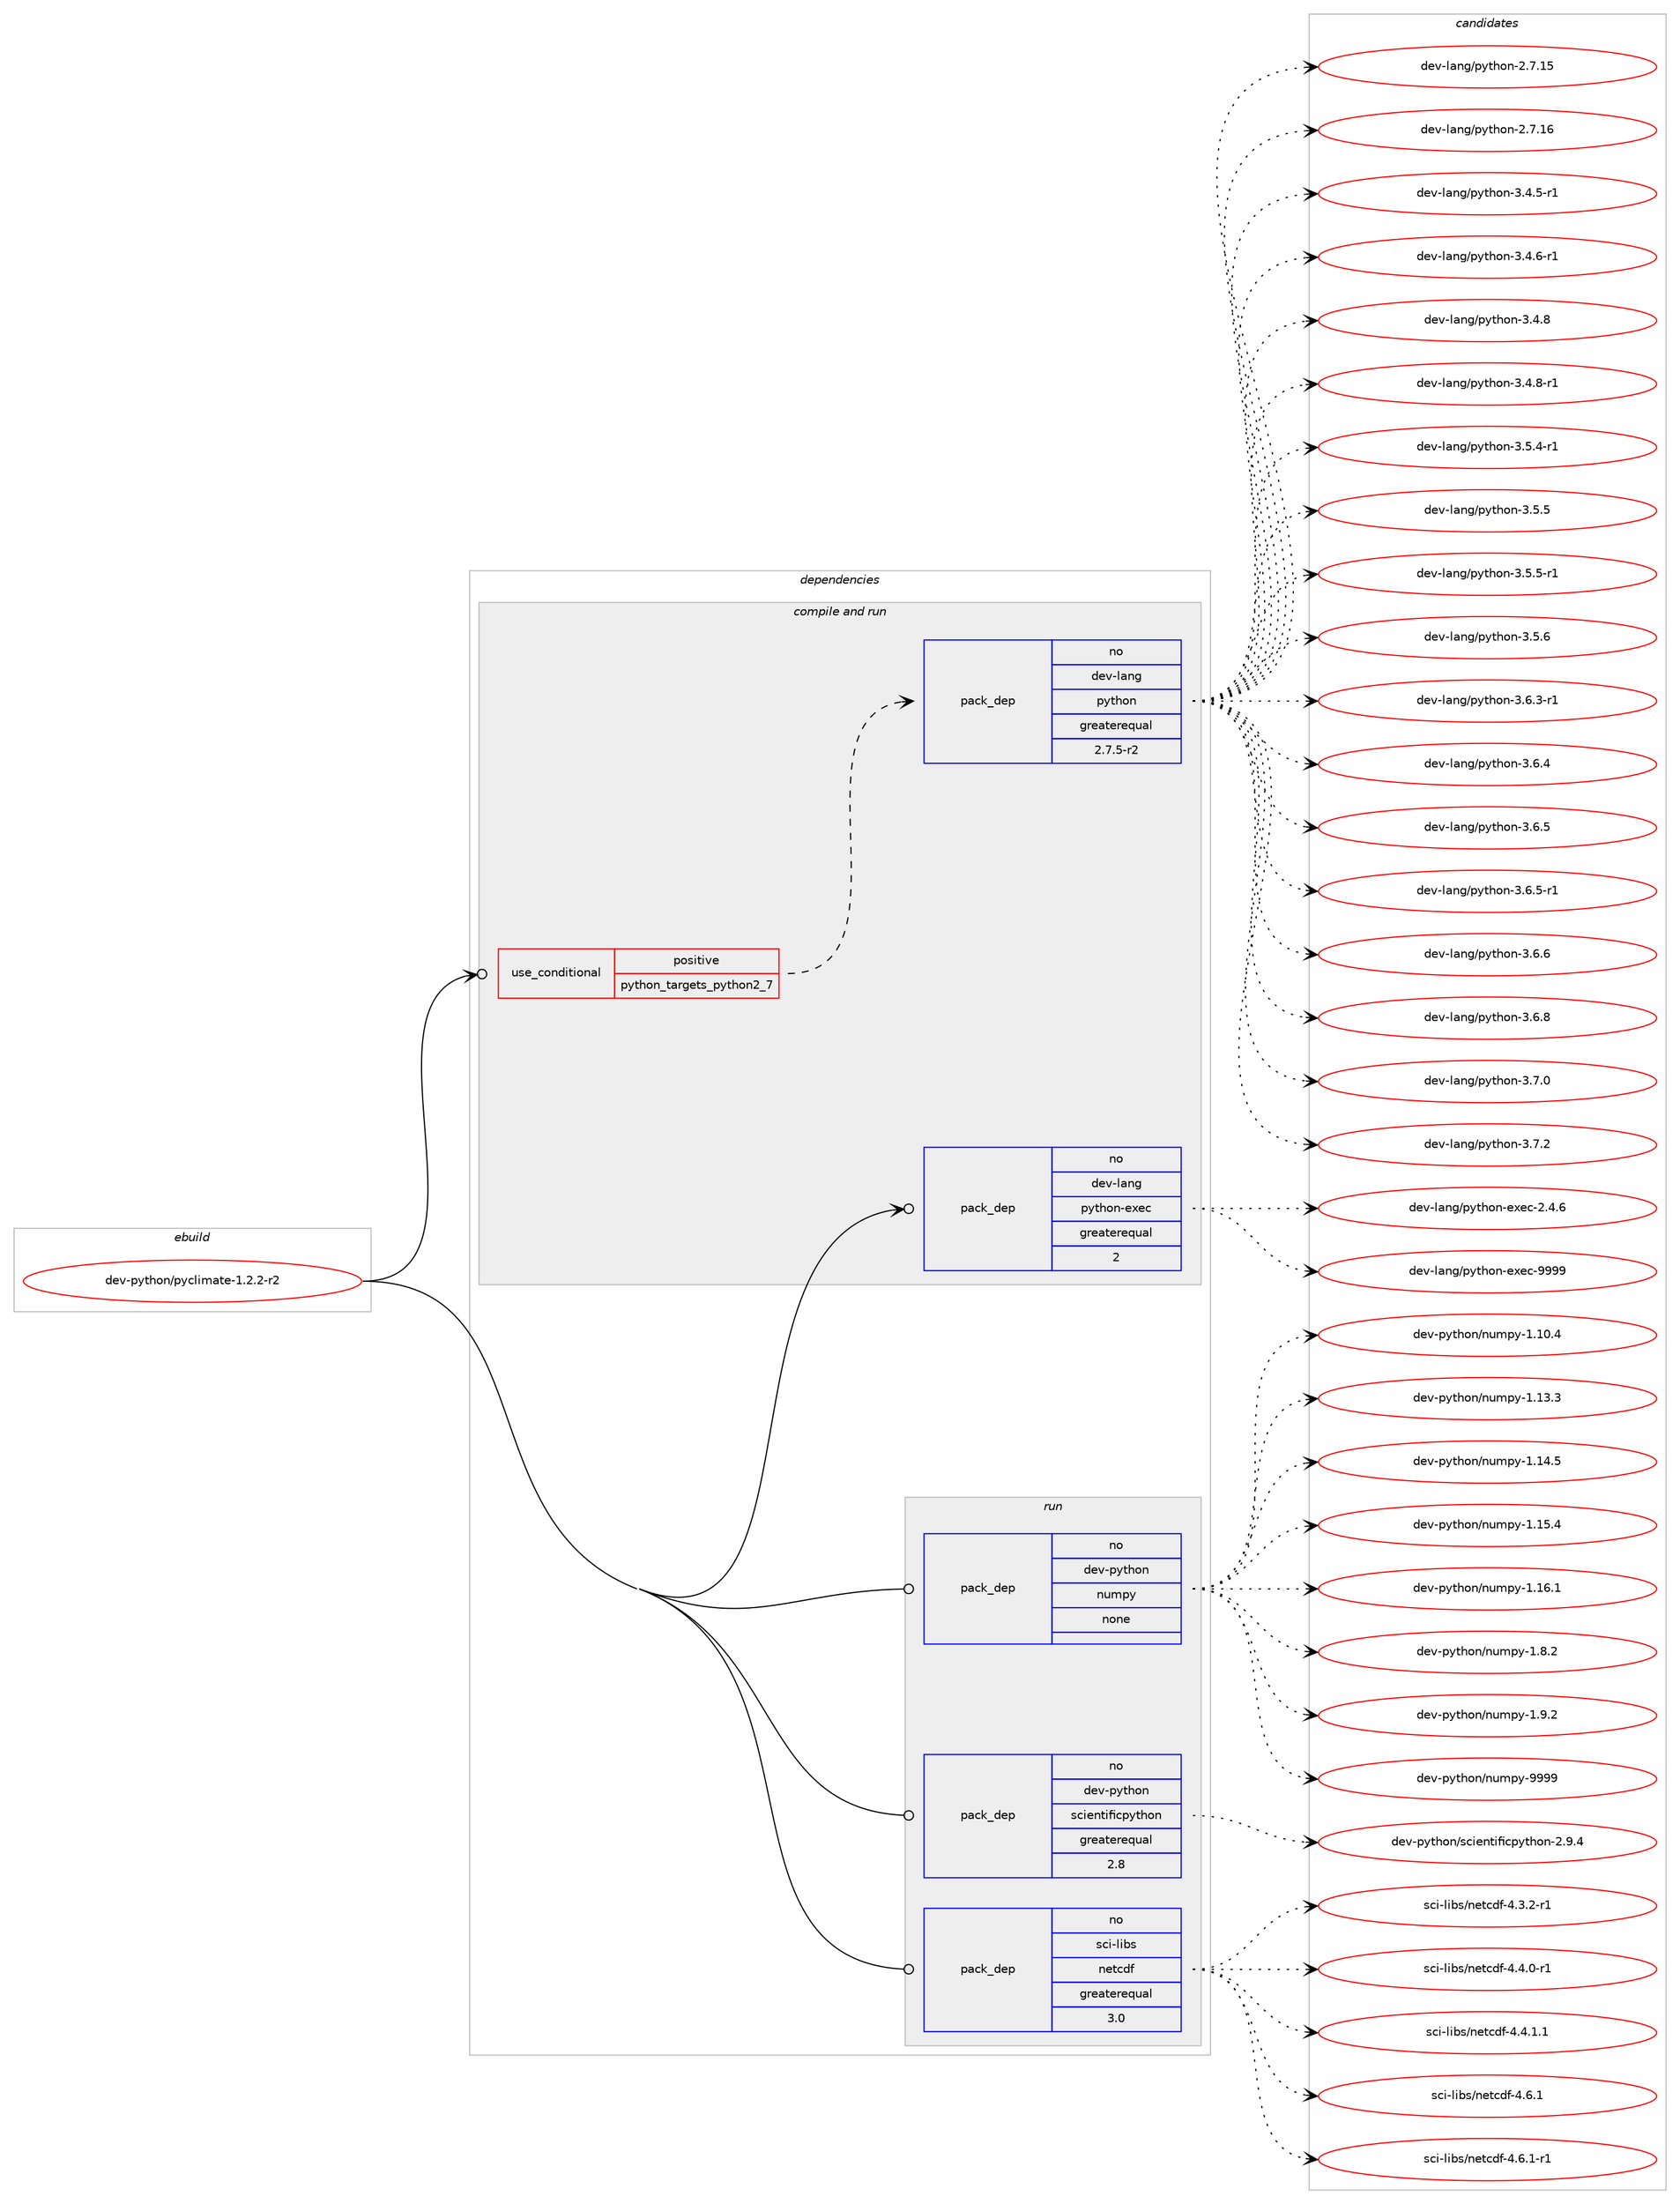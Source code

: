 digraph prolog {

# *************
# Graph options
# *************

newrank=true;
concentrate=true;
compound=true;
graph [rankdir=LR,fontname=Helvetica,fontsize=10,ranksep=1.5];#, ranksep=2.5, nodesep=0.2];
edge  [arrowhead=vee];
node  [fontname=Helvetica,fontsize=10];

# **********
# The ebuild
# **********

subgraph cluster_leftcol {
color=gray;
rank=same;
label=<<i>ebuild</i>>;
id [label="dev-python/pyclimate-1.2.2-r2", color=red, width=4, href="../dev-python/pyclimate-1.2.2-r2.svg"];
}

# ****************
# The dependencies
# ****************

subgraph cluster_midcol {
color=gray;
label=<<i>dependencies</i>>;
subgraph cluster_compile {
fillcolor="#eeeeee";
style=filled;
label=<<i>compile</i>>;
}
subgraph cluster_compileandrun {
fillcolor="#eeeeee";
style=filled;
label=<<i>compile and run</i>>;
subgraph cond380374 {
dependency1428080 [label=<<TABLE BORDER="0" CELLBORDER="1" CELLSPACING="0" CELLPADDING="4"><TR><TD ROWSPAN="3" CELLPADDING="10">use_conditional</TD></TR><TR><TD>positive</TD></TR><TR><TD>python_targets_python2_7</TD></TR></TABLE>>, shape=none, color=red];
subgraph pack1024392 {
dependency1428081 [label=<<TABLE BORDER="0" CELLBORDER="1" CELLSPACING="0" CELLPADDING="4" WIDTH="220"><TR><TD ROWSPAN="6" CELLPADDING="30">pack_dep</TD></TR><TR><TD WIDTH="110">no</TD></TR><TR><TD>dev-lang</TD></TR><TR><TD>python</TD></TR><TR><TD>greaterequal</TD></TR><TR><TD>2.7.5-r2</TD></TR></TABLE>>, shape=none, color=blue];
}
dependency1428080:e -> dependency1428081:w [weight=20,style="dashed",arrowhead="vee"];
}
id:e -> dependency1428080:w [weight=20,style="solid",arrowhead="odotvee"];
subgraph pack1024393 {
dependency1428082 [label=<<TABLE BORDER="0" CELLBORDER="1" CELLSPACING="0" CELLPADDING="4" WIDTH="220"><TR><TD ROWSPAN="6" CELLPADDING="30">pack_dep</TD></TR><TR><TD WIDTH="110">no</TD></TR><TR><TD>dev-lang</TD></TR><TR><TD>python-exec</TD></TR><TR><TD>greaterequal</TD></TR><TR><TD>2</TD></TR></TABLE>>, shape=none, color=blue];
}
id:e -> dependency1428082:w [weight=20,style="solid",arrowhead="odotvee"];
}
subgraph cluster_run {
fillcolor="#eeeeee";
style=filled;
label=<<i>run</i>>;
subgraph pack1024394 {
dependency1428083 [label=<<TABLE BORDER="0" CELLBORDER="1" CELLSPACING="0" CELLPADDING="4" WIDTH="220"><TR><TD ROWSPAN="6" CELLPADDING="30">pack_dep</TD></TR><TR><TD WIDTH="110">no</TD></TR><TR><TD>dev-python</TD></TR><TR><TD>numpy</TD></TR><TR><TD>none</TD></TR><TR><TD></TD></TR></TABLE>>, shape=none, color=blue];
}
id:e -> dependency1428083:w [weight=20,style="solid",arrowhead="odot"];
subgraph pack1024395 {
dependency1428084 [label=<<TABLE BORDER="0" CELLBORDER="1" CELLSPACING="0" CELLPADDING="4" WIDTH="220"><TR><TD ROWSPAN="6" CELLPADDING="30">pack_dep</TD></TR><TR><TD WIDTH="110">no</TD></TR><TR><TD>dev-python</TD></TR><TR><TD>scientificpython</TD></TR><TR><TD>greaterequal</TD></TR><TR><TD>2.8</TD></TR></TABLE>>, shape=none, color=blue];
}
id:e -> dependency1428084:w [weight=20,style="solid",arrowhead="odot"];
subgraph pack1024396 {
dependency1428085 [label=<<TABLE BORDER="0" CELLBORDER="1" CELLSPACING="0" CELLPADDING="4" WIDTH="220"><TR><TD ROWSPAN="6" CELLPADDING="30">pack_dep</TD></TR><TR><TD WIDTH="110">no</TD></TR><TR><TD>sci-libs</TD></TR><TR><TD>netcdf</TD></TR><TR><TD>greaterequal</TD></TR><TR><TD>3.0</TD></TR></TABLE>>, shape=none, color=blue];
}
id:e -> dependency1428085:w [weight=20,style="solid",arrowhead="odot"];
}
}

# **************
# The candidates
# **************

subgraph cluster_choices {
rank=same;
color=gray;
label=<<i>candidates</i>>;

subgraph choice1024392 {
color=black;
nodesep=1;
choice10010111845108971101034711212111610411111045504655464953 [label="dev-lang/python-2.7.15", color=red, width=4,href="../dev-lang/python-2.7.15.svg"];
choice10010111845108971101034711212111610411111045504655464954 [label="dev-lang/python-2.7.16", color=red, width=4,href="../dev-lang/python-2.7.16.svg"];
choice1001011184510897110103471121211161041111104551465246534511449 [label="dev-lang/python-3.4.5-r1", color=red, width=4,href="../dev-lang/python-3.4.5-r1.svg"];
choice1001011184510897110103471121211161041111104551465246544511449 [label="dev-lang/python-3.4.6-r1", color=red, width=4,href="../dev-lang/python-3.4.6-r1.svg"];
choice100101118451089711010347112121116104111110455146524656 [label="dev-lang/python-3.4.8", color=red, width=4,href="../dev-lang/python-3.4.8.svg"];
choice1001011184510897110103471121211161041111104551465246564511449 [label="dev-lang/python-3.4.8-r1", color=red, width=4,href="../dev-lang/python-3.4.8-r1.svg"];
choice1001011184510897110103471121211161041111104551465346524511449 [label="dev-lang/python-3.5.4-r1", color=red, width=4,href="../dev-lang/python-3.5.4-r1.svg"];
choice100101118451089711010347112121116104111110455146534653 [label="dev-lang/python-3.5.5", color=red, width=4,href="../dev-lang/python-3.5.5.svg"];
choice1001011184510897110103471121211161041111104551465346534511449 [label="dev-lang/python-3.5.5-r1", color=red, width=4,href="../dev-lang/python-3.5.5-r1.svg"];
choice100101118451089711010347112121116104111110455146534654 [label="dev-lang/python-3.5.6", color=red, width=4,href="../dev-lang/python-3.5.6.svg"];
choice1001011184510897110103471121211161041111104551465446514511449 [label="dev-lang/python-3.6.3-r1", color=red, width=4,href="../dev-lang/python-3.6.3-r1.svg"];
choice100101118451089711010347112121116104111110455146544652 [label="dev-lang/python-3.6.4", color=red, width=4,href="../dev-lang/python-3.6.4.svg"];
choice100101118451089711010347112121116104111110455146544653 [label="dev-lang/python-3.6.5", color=red, width=4,href="../dev-lang/python-3.6.5.svg"];
choice1001011184510897110103471121211161041111104551465446534511449 [label="dev-lang/python-3.6.5-r1", color=red, width=4,href="../dev-lang/python-3.6.5-r1.svg"];
choice100101118451089711010347112121116104111110455146544654 [label="dev-lang/python-3.6.6", color=red, width=4,href="../dev-lang/python-3.6.6.svg"];
choice100101118451089711010347112121116104111110455146544656 [label="dev-lang/python-3.6.8", color=red, width=4,href="../dev-lang/python-3.6.8.svg"];
choice100101118451089711010347112121116104111110455146554648 [label="dev-lang/python-3.7.0", color=red, width=4,href="../dev-lang/python-3.7.0.svg"];
choice100101118451089711010347112121116104111110455146554650 [label="dev-lang/python-3.7.2", color=red, width=4,href="../dev-lang/python-3.7.2.svg"];
dependency1428081:e -> choice10010111845108971101034711212111610411111045504655464953:w [style=dotted,weight="100"];
dependency1428081:e -> choice10010111845108971101034711212111610411111045504655464954:w [style=dotted,weight="100"];
dependency1428081:e -> choice1001011184510897110103471121211161041111104551465246534511449:w [style=dotted,weight="100"];
dependency1428081:e -> choice1001011184510897110103471121211161041111104551465246544511449:w [style=dotted,weight="100"];
dependency1428081:e -> choice100101118451089711010347112121116104111110455146524656:w [style=dotted,weight="100"];
dependency1428081:e -> choice1001011184510897110103471121211161041111104551465246564511449:w [style=dotted,weight="100"];
dependency1428081:e -> choice1001011184510897110103471121211161041111104551465346524511449:w [style=dotted,weight="100"];
dependency1428081:e -> choice100101118451089711010347112121116104111110455146534653:w [style=dotted,weight="100"];
dependency1428081:e -> choice1001011184510897110103471121211161041111104551465346534511449:w [style=dotted,weight="100"];
dependency1428081:e -> choice100101118451089711010347112121116104111110455146534654:w [style=dotted,weight="100"];
dependency1428081:e -> choice1001011184510897110103471121211161041111104551465446514511449:w [style=dotted,weight="100"];
dependency1428081:e -> choice100101118451089711010347112121116104111110455146544652:w [style=dotted,weight="100"];
dependency1428081:e -> choice100101118451089711010347112121116104111110455146544653:w [style=dotted,weight="100"];
dependency1428081:e -> choice1001011184510897110103471121211161041111104551465446534511449:w [style=dotted,weight="100"];
dependency1428081:e -> choice100101118451089711010347112121116104111110455146544654:w [style=dotted,weight="100"];
dependency1428081:e -> choice100101118451089711010347112121116104111110455146544656:w [style=dotted,weight="100"];
dependency1428081:e -> choice100101118451089711010347112121116104111110455146554648:w [style=dotted,weight="100"];
dependency1428081:e -> choice100101118451089711010347112121116104111110455146554650:w [style=dotted,weight="100"];
}
subgraph choice1024393 {
color=black;
nodesep=1;
choice1001011184510897110103471121211161041111104510112010199455046524654 [label="dev-lang/python-exec-2.4.6", color=red, width=4,href="../dev-lang/python-exec-2.4.6.svg"];
choice10010111845108971101034711212111610411111045101120101994557575757 [label="dev-lang/python-exec-9999", color=red, width=4,href="../dev-lang/python-exec-9999.svg"];
dependency1428082:e -> choice1001011184510897110103471121211161041111104510112010199455046524654:w [style=dotted,weight="100"];
dependency1428082:e -> choice10010111845108971101034711212111610411111045101120101994557575757:w [style=dotted,weight="100"];
}
subgraph choice1024394 {
color=black;
nodesep=1;
choice100101118451121211161041111104711011710911212145494649484652 [label="dev-python/numpy-1.10.4", color=red, width=4,href="../dev-python/numpy-1.10.4.svg"];
choice100101118451121211161041111104711011710911212145494649514651 [label="dev-python/numpy-1.13.3", color=red, width=4,href="../dev-python/numpy-1.13.3.svg"];
choice100101118451121211161041111104711011710911212145494649524653 [label="dev-python/numpy-1.14.5", color=red, width=4,href="../dev-python/numpy-1.14.5.svg"];
choice100101118451121211161041111104711011710911212145494649534652 [label="dev-python/numpy-1.15.4", color=red, width=4,href="../dev-python/numpy-1.15.4.svg"];
choice100101118451121211161041111104711011710911212145494649544649 [label="dev-python/numpy-1.16.1", color=red, width=4,href="../dev-python/numpy-1.16.1.svg"];
choice1001011184511212111610411111047110117109112121454946564650 [label="dev-python/numpy-1.8.2", color=red, width=4,href="../dev-python/numpy-1.8.2.svg"];
choice1001011184511212111610411111047110117109112121454946574650 [label="dev-python/numpy-1.9.2", color=red, width=4,href="../dev-python/numpy-1.9.2.svg"];
choice10010111845112121116104111110471101171091121214557575757 [label="dev-python/numpy-9999", color=red, width=4,href="../dev-python/numpy-9999.svg"];
dependency1428083:e -> choice100101118451121211161041111104711011710911212145494649484652:w [style=dotted,weight="100"];
dependency1428083:e -> choice100101118451121211161041111104711011710911212145494649514651:w [style=dotted,weight="100"];
dependency1428083:e -> choice100101118451121211161041111104711011710911212145494649524653:w [style=dotted,weight="100"];
dependency1428083:e -> choice100101118451121211161041111104711011710911212145494649534652:w [style=dotted,weight="100"];
dependency1428083:e -> choice100101118451121211161041111104711011710911212145494649544649:w [style=dotted,weight="100"];
dependency1428083:e -> choice1001011184511212111610411111047110117109112121454946564650:w [style=dotted,weight="100"];
dependency1428083:e -> choice1001011184511212111610411111047110117109112121454946574650:w [style=dotted,weight="100"];
dependency1428083:e -> choice10010111845112121116104111110471101171091121214557575757:w [style=dotted,weight="100"];
}
subgraph choice1024395 {
color=black;
nodesep=1;
choice10010111845112121116104111110471159910510111011610510210599112121116104111110455046574652 [label="dev-python/scientificpython-2.9.4", color=red, width=4,href="../dev-python/scientificpython-2.9.4.svg"];
dependency1428084:e -> choice10010111845112121116104111110471159910510111011610510210599112121116104111110455046574652:w [style=dotted,weight="100"];
}
subgraph choice1024396 {
color=black;
nodesep=1;
choice11599105451081059811547110101116991001024552465146504511449 [label="sci-libs/netcdf-4.3.2-r1", color=red, width=4,href="../sci-libs/netcdf-4.3.2-r1.svg"];
choice11599105451081059811547110101116991001024552465246484511449 [label="sci-libs/netcdf-4.4.0-r1", color=red, width=4,href="../sci-libs/netcdf-4.4.0-r1.svg"];
choice11599105451081059811547110101116991001024552465246494649 [label="sci-libs/netcdf-4.4.1.1", color=red, width=4,href="../sci-libs/netcdf-4.4.1.1.svg"];
choice1159910545108105981154711010111699100102455246544649 [label="sci-libs/netcdf-4.6.1", color=red, width=4,href="../sci-libs/netcdf-4.6.1.svg"];
choice11599105451081059811547110101116991001024552465446494511449 [label="sci-libs/netcdf-4.6.1-r1", color=red, width=4,href="../sci-libs/netcdf-4.6.1-r1.svg"];
dependency1428085:e -> choice11599105451081059811547110101116991001024552465146504511449:w [style=dotted,weight="100"];
dependency1428085:e -> choice11599105451081059811547110101116991001024552465246484511449:w [style=dotted,weight="100"];
dependency1428085:e -> choice11599105451081059811547110101116991001024552465246494649:w [style=dotted,weight="100"];
dependency1428085:e -> choice1159910545108105981154711010111699100102455246544649:w [style=dotted,weight="100"];
dependency1428085:e -> choice11599105451081059811547110101116991001024552465446494511449:w [style=dotted,weight="100"];
}
}

}
